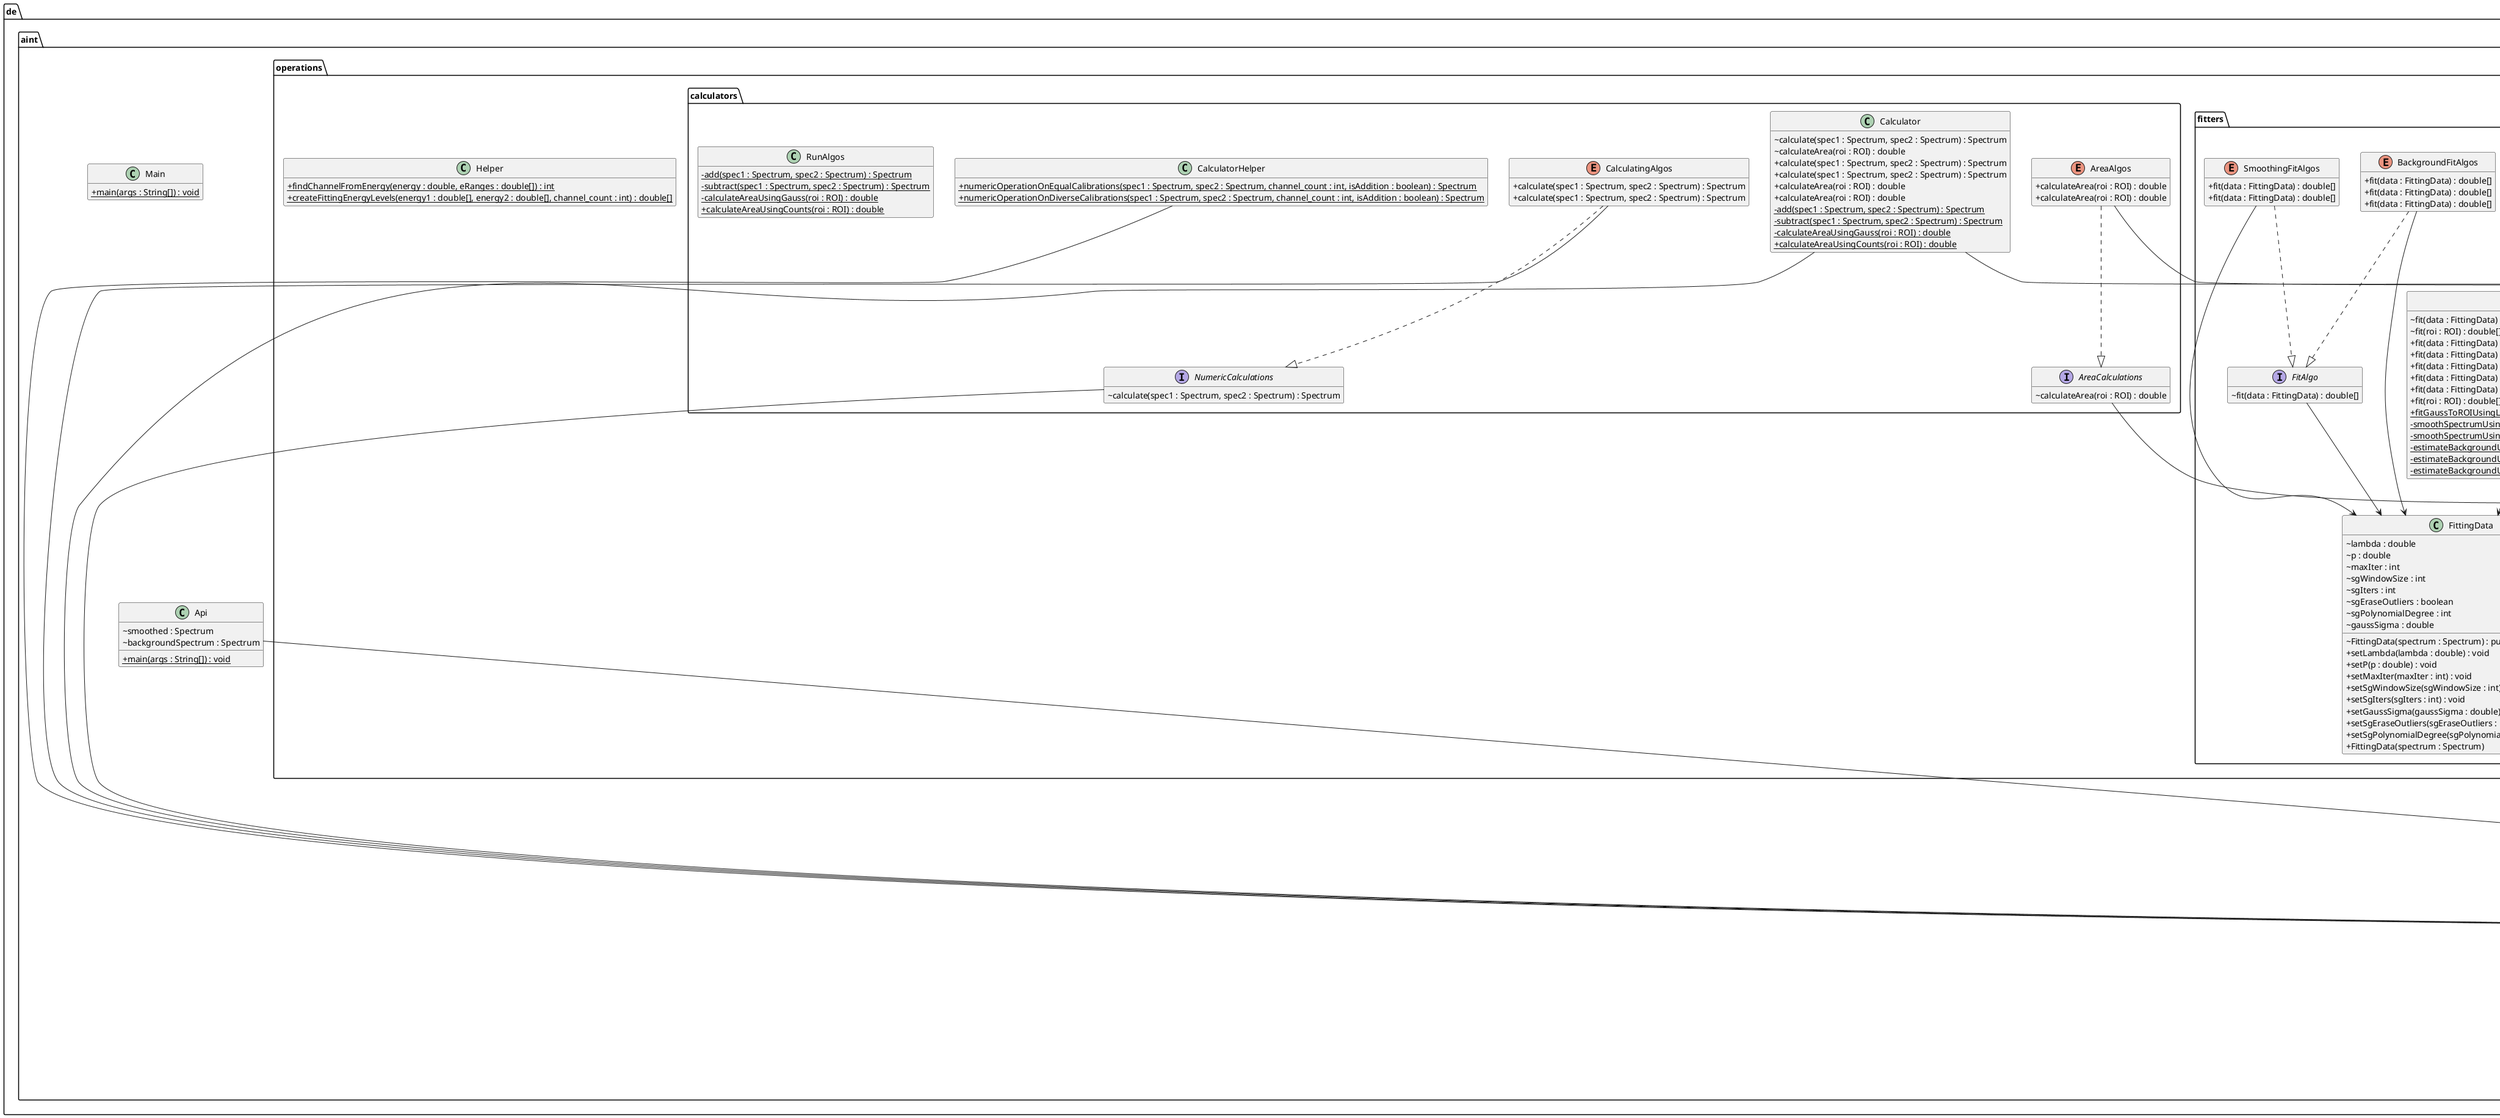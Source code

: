@startuml
skinparam classAttributeIconSize 0
hide empty members
package "de.aint" {
class Api {
  ~ smoothed : Spectrum
  ~ backgroundSpectrum : Spectrum
  + {static} main(args : String[]) : void
}
class Main {
  + {static} main(args : String[]) : void
}
}
package "de.aint.builders" {
class SpectrumBuilder {

  ~ customSpectrum : return
  ~ variants : return
  ~ SpectrumBuilder() : private
  + {static} createPeakFitSpectrum(spec : Spectrum, rois : ROI[]) : Spectrum
  + {static} createCustomSpectrum(spectrum : Spectrum, selectedIsotopesAsIDString : ArrayList&lt;String&gt;, isotopeReader : IsotopeReader) : Spectrum
  + {static} createBackgroundSpectrum(spec : Spectrum) : Spectrum
  + {static} createSmoothedSpectrumUsingSG(spec : Spectrum, window_size : int, polynomial_degree : int, eraseOutliers : boolean, iterations : int) : Spectrum
  + {static} createSmoothedSpectrumUsingGauss(spec : Spectrum, sigma : double) : Spectrum
  + {static} createSpectrumVariants(spec : Spectrum) : Spectrum[]
  - SpectrumBuilder()
}
}
package "de.aint.builders.Pipelines" {
class ProcessException {
  ~ ProcessException(t : Throwable) : public
  + ProcessException(t : Throwable)
}
class ROIPipeline {
  ~ ROIPipeline() : private
  + {static} specToRois() : Process&lt;Spectrum, ROI[]&gt;
  + process(input : Spectrum) : ROI[]
  + {static} matchIsotopes() : Process&lt;ROI[], ROI[]&gt;
  + process(input : ROI[]) : ROI[]
  + {static} fitPeaks() : Process&lt;ROI[], ROI[]&gt;
  + process(input : ROI[]) : ROI[]
  + {static} setAreaOverBackground() : Process&lt;ROI[], ROI[]&gt;
  + process(input : ROI[]) : ROI[]
  - ROIPipeline()
}
}
package "de.aint.detectors" {
class MatchPeakWithIsotop {
  - {static} matches_energy(roi_energy : double, isotop_energy : double, tolerance : double) : boolean
  - {static} matches_intensity(roi_intensity : double, isotop_intensity : double, tolerance : double) : boolean
  + {static} matchRoiWithIsotop(peak : Peak, isoReader : IsotopeReader, tolerance : double) : Isotop
}
class PeakDetection {
  + {static} detectPeaks(spec : Spectrum) : ArrayList&lt;Peak&gt;
  + {static} splitSpectrumIntoRois(spec : Spectrum) : ROI[]
}
}
package "de.aint.libraries" {
interface SmoothingLib {
  ~ estimate_background_als(counts : double[], n : int, lambda : double, p : double, maxIterations : int, out : double[]) : int
}
}
package "de.aint.models" {
class Isotop {
  + id : String
  + symbol : String
  + energy : double
  + intensity : double
  + isotope_abundance : double
  + Isotop(id : String, symbol : String, energy : double, intensity : double, isotope_abundance : double)
}
class Peak {
  - peakCenter : double
  ~ Peak(peakCenter : double) : public
  + getPeakCenter() : double
  + getEstimatedIsotope() : String
  + getMatchedIsotope() : Isotop
  + setEstimatedIsotope(isotope : Isotop) : void
  + Peak(peakCenter : double)
}
class ROI {
  - peaks : Peak[]
  - fitParams : double[]
  - areaOverBackground : double
  - spectrum : Spectrum
  - startEnergy : double
  - endEnergy : double
  + getSpectrum() : Spectrum
  + getStartEnergy() : double
  + getEndEnergy() : double
  + getFitParams() : double[]
  + getPeaks() : Peak[]
  + getAreaOverBackground() : double
  + fitGaussCurve() : void
  + setAreaOverBackground() : void
  + ROI(spec : Spectrum, peaks : Peak[], startEnergy : double, endEnergy : double)
}
class Spectrum {
  - counts : double[]
  - channel_count : int
  - energy_per_channel : double[]
  - backgroundCounts : double[]
  - ec_offset : double
  - ec_slope : double
  - ec_quad : double
  ~ Spectrum(counts : double[], ec_offset : double, ec_slope : double, ec_quad : double) : public
  ~ Spectrum(energy : double[], counts : double[]) : public
  - convertChannelsToEnergy() : void
  + normalizeCounts() : void
  + changeEnergyCal(channels : int[], energies : double[]) : void
  + setBackgroundCounts() : void
  + setSrcForce(cntMult : float) : void
  + getSrcForce() : float
  + getCounts() : double[]
  + getEnergy_per_channel() : double[]
  + getChannel_count() : int
  + getFwhmForNumber(channel : int) : double
  + getBackgroundCounts() : double[]
  + Spectrum(counts : double[], ec_offset : double, ec_slope : double, ec_quad : double)
  + Spectrum(energy : double[], counts : double[])
}
}
package "de.aint.operations" {
class Helper {
  + {static} findChannelFromEnergy(energy : double, eRanges : double[]) : int
  + {static} createFittingEnergyLevels(energy1 : double[], energy2 : double[], channel_count : int) : double[]
}
}
package "de.aint.operations.calculators" {
enum AreaAlgos {
  + calculateArea(roi : ROI) : double
  + calculateArea(roi : ROI) : double
}
interface AreaCalculations {
  ~ calculateArea(roi : ROI) : double
}
enum CalculatingAlgos {
  + calculate(spec1 : Spectrum, spec2 : Spectrum) : Spectrum
  + calculate(spec1 : Spectrum, spec2 : Spectrum) : Spectrum
}
class Calculator {
  ~ calculate(spec1 : Spectrum, spec2 : Spectrum) : Spectrum
  ~ calculateArea(roi : ROI) : double
  + calculate(spec1 : Spectrum, spec2 : Spectrum) : Spectrum
  + calculate(spec1 : Spectrum, spec2 : Spectrum) : Spectrum
  + calculateArea(roi : ROI) : double
  + calculateArea(roi : ROI) : double
  - {static} add(spec1 : Spectrum, spec2 : Spectrum) : Spectrum
  - {static} subtract(spec1 : Spectrum, spec2 : Spectrum) : Spectrum
  - {static} calculateAreaUsingGauss(roi : ROI) : double
  + {static} calculateAreaUsingCounts(roi : ROI) : double
}
class CalculatorHelper {
  + {static} numericOperationOnEqualCalibrations(spec1 : Spectrum, spec2 : Spectrum, channel_count : int, isAddition : boolean) : Spectrum
  + {static} numericOperationOnDiverseCalibrations(spec1 : Spectrum, spec2 : Spectrum, channel_count : int, isAddition : boolean) : Spectrum
}
interface NumericCalculations {
  ~ calculate(spec1 : Spectrum, spec2 : Spectrum) : Spectrum
}
class RunAlgos {
  - {static} add(spec1 : Spectrum, spec2 : Spectrum) : Spectrum
  - {static} subtract(spec1 : Spectrum, spec2 : Spectrum) : Spectrum
  - {static} calculateAreaUsingGauss(roi : ROI) : double
  + {static} calculateAreaUsingCounts(roi : ROI) : double
}
}
package "de.aint.operations.fitters" {
enum BackgroundFitAlgos {
  + fit(data : FittingData) : double[]
  + fit(data : FittingData) : double[]
  + fit(data : FittingData) : double[]
}
interface FitAlgo {
  ~ fit(data : FittingData) : double[]
}
class Fitter {
  ~ fit(data : FittingData) : double[]
  ~ fit(roi : ROI) : double[]
  + fit(data : FittingData) : double[]
  + fit(data : FittingData) : double[]
  + fit(data : FittingData) : double[]
  + fit(data : FittingData) : double[]
  + fit(data : FittingData) : double[]
  + fit(roi : ROI) : double[]
  + {static} fitGaussToROIUsingLM(roi : ROI) : double[]
  - {static} smoothSpectrumUsingGauss(data : FittingData) : double[]
  - {static} smoothSpectrumUsingSG(data : FittingData) : double[]
  - {static} estimateBackgroundUsingALS(data : FittingData) : double[]
  - {static} estimateBackgroundUsingARPLS(data : FittingData) : double[]
  - {static} estimateBackgroundUsingFastALS(data : FittingData) : double[]
}
class FitterHelper {
  + {static} buildCurvaturePenalty(n : int, lambda : double) : RealMatrix
  + {static} createSecondDerivativeMatrix(n : int) : RealMatrix
  + {static} mirrorIndex(index : int, size : int) : int
  + {static} exceedsStandardDeviation(counts : double[], threshold : float) : boolean
  + {static} createSavitzkyGolayKernel(window_size : int, polynomial_degree : int) : double[]
  + {static} createGaussKernel(sigma : double, kernelSize : int) : double[]
}
class FittingData {
  ~ lambda : double
  ~ p : double
  ~ maxIter : int
  ~ sgWindowSize : int
  ~ sgIters : int
  ~ sgEraseOutliers : boolean
  ~ sgPolynomialDegree : int
  ~ gaussSigma : double
  ~ FittingData(spectrum : Spectrum) : public
  + setLambda(lambda : double) : void
  + setP(p : double) : void
  + setMaxIter(maxIter : int) : void
  + setSgWindowSize(sgWindowSize : int) : void
  + setSgIters(sgIters : int) : void
  + setGaussSigma(gaussSigma : double) : void
  + setSgEraseOutliers(sgEraseOutliers : boolean) : void
  + setSgPolynomialDegree(sgPolynomialDegree : int) : void
  + FittingData(spectrum : Spectrum)
}
class GenericOpts {
}
class LMPeakFitting {
  - {static} sigmaMinFromE(E : double[]) : double
  - {static} clamp(value : double, min : double, max : double) : double
  + {static} calculateWeight(E : double[], y : double[], muSet : double[], alpha : double, kreach : double, sigma : double) : double[]
  - {static} project(p : double[], sigMin : double, Bset : double, muSet[] : double, Aset : double[]) : double[]
  - {static} value(E : double[], p : double[]) : double[]
  - {static} numericModel(E : double[], bSet : double, muSet : double[], Aset : double[]) : MultivariateJacobianFunction
  + {static} fit(E : double[], y : double[], start : double[], maxIter : int, bCap : double, muSet : double[], Aset : double[], w : double[]) : double[]
}
interface PeakFitAlgo {
  ~ fit(roi : ROI) : double[]
}
enum PeakFitAlgos {
  + fit(roi : ROI) : double[]
}
class RunAlgos {
  + {static} fitGaussToROIUsingLM(roi : ROI) : double[]
  - {static} smoothSpectrumUsingGauss(data : FittingData) : double[]
  - {static} smoothSpectrumUsingSG(data : FittingData) : double[]
  - {static} estimateBackgroundUsingALS(data : FittingData) : double[]w
  - {static} estimateBackgroundUsingARPLS(data : FittingData) : double[]
  - {static} estimateBackgroundUsingFastALS(data : FittingData) : double[]
}
enum SmoothingFitAlgos {
  + fit(data : FittingData) : double[]
  + fit(data : FittingData) : double[]
}
}
package "de.aint.readers" {
class IsotopeReader {
  + readIsotopes() : void
  ~ File(filePath : Object) : new
  + IsotopeReader(filename : String)
}
class McnpReader {
  + readSpectrum(src : String) : Spectrum
}
class Reader {
  ~ spec : return
  ~ null : return
  ~ null : return
  + readSpectrum(src : String) : Spectrum
  + {static} readFile(src : String) : Spectrum
  ~ SpeReader() : new
  ~ McnpReader() : new
}
class SpeReader {
  + readSpectrum(src : String) : Spectrum
}
}
McnpReader --|> Reader
SpeReader --|> Reader
AreaAlgos ..|> AreaCalculations
CalculatingAlgos ..|> NumericCalculations
BackgroundFitAlgos ..|> FitAlgo
PeakFitAlgos ..|> PeakFitAlgo
SmoothingFitAlgos ..|> FitAlgo
Api --> Spectrum
ROIPipeline --> Spectrum
SpectrumBuilder --> Spectrum
SpectrumBuilder --> IsotopeReader
MatchPeakWithIsotop --> Isotop
MatchPeakWithIsotop --> Peak
MatchPeakWithIsotop --> IsotopeReader
PeakDetection --> Spectrum
Peak --> Isotop
ROI --> Spectrum
AreaAlgos --> ROI
AreaCalculations --> ROI
CalculatingAlgos --> Spectrum
Calculator --> ROI
Calculator --> Spectrum
CalculatorHelper --> Spectrum
NumericCalculations --> Spectrum
RunAlgos --> ROI
RunAlgos --> Spectrum
BackgroundFitAlgos --> FittingData
FitAlgo --> FittingData
Fitter --> ROI
Fitter --> FittingData
FittingData --> Spectrum
PeakFitAlgo --> ROI
PeakFitAlgos --> ROI
RunAlgos --> ROI
RunAlgos --> FittingData
SmoothingFitAlgos --> FittingData
McnpReader --> Spectrum
Reader --> Spectrum
SpeReader --> Spectrum
@enduml